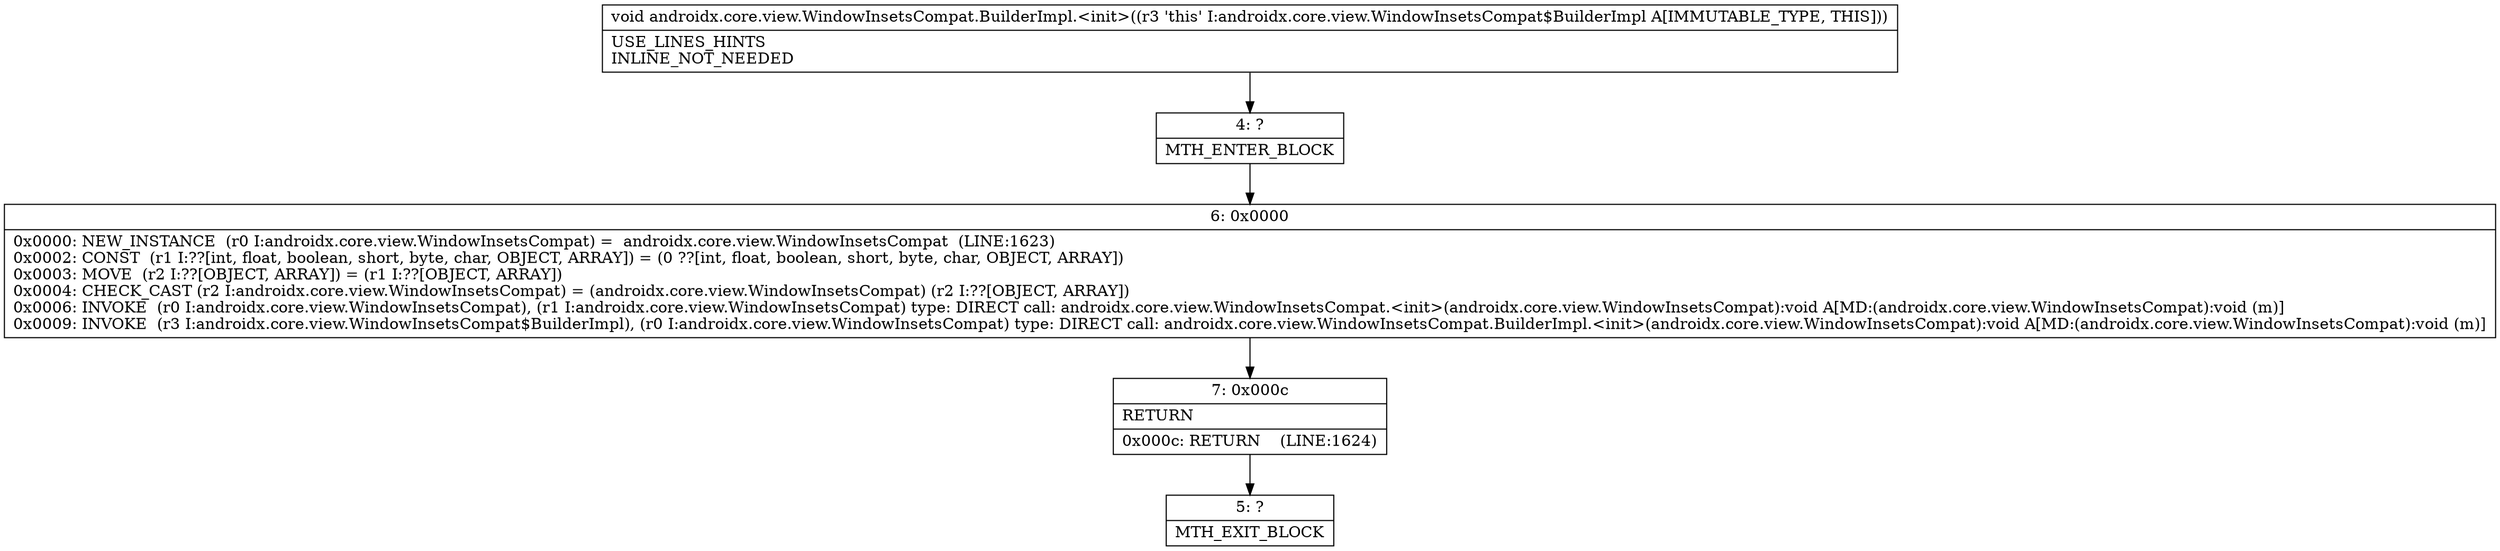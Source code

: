 digraph "CFG forandroidx.core.view.WindowInsetsCompat.BuilderImpl.\<init\>()V" {
Node_4 [shape=record,label="{4\:\ ?|MTH_ENTER_BLOCK\l}"];
Node_6 [shape=record,label="{6\:\ 0x0000|0x0000: NEW_INSTANCE  (r0 I:androidx.core.view.WindowInsetsCompat) =  androidx.core.view.WindowInsetsCompat  (LINE:1623)\l0x0002: CONST  (r1 I:??[int, float, boolean, short, byte, char, OBJECT, ARRAY]) = (0 ??[int, float, boolean, short, byte, char, OBJECT, ARRAY]) \l0x0003: MOVE  (r2 I:??[OBJECT, ARRAY]) = (r1 I:??[OBJECT, ARRAY]) \l0x0004: CHECK_CAST (r2 I:androidx.core.view.WindowInsetsCompat) = (androidx.core.view.WindowInsetsCompat) (r2 I:??[OBJECT, ARRAY]) \l0x0006: INVOKE  (r0 I:androidx.core.view.WindowInsetsCompat), (r1 I:androidx.core.view.WindowInsetsCompat) type: DIRECT call: androidx.core.view.WindowInsetsCompat.\<init\>(androidx.core.view.WindowInsetsCompat):void A[MD:(androidx.core.view.WindowInsetsCompat):void (m)]\l0x0009: INVOKE  (r3 I:androidx.core.view.WindowInsetsCompat$BuilderImpl), (r0 I:androidx.core.view.WindowInsetsCompat) type: DIRECT call: androidx.core.view.WindowInsetsCompat.BuilderImpl.\<init\>(androidx.core.view.WindowInsetsCompat):void A[MD:(androidx.core.view.WindowInsetsCompat):void (m)]\l}"];
Node_7 [shape=record,label="{7\:\ 0x000c|RETURN\l|0x000c: RETURN    (LINE:1624)\l}"];
Node_5 [shape=record,label="{5\:\ ?|MTH_EXIT_BLOCK\l}"];
MethodNode[shape=record,label="{void androidx.core.view.WindowInsetsCompat.BuilderImpl.\<init\>((r3 'this' I:androidx.core.view.WindowInsetsCompat$BuilderImpl A[IMMUTABLE_TYPE, THIS]))  | USE_LINES_HINTS\lINLINE_NOT_NEEDED\l}"];
MethodNode -> Node_4;Node_4 -> Node_6;
Node_6 -> Node_7;
Node_7 -> Node_5;
}

